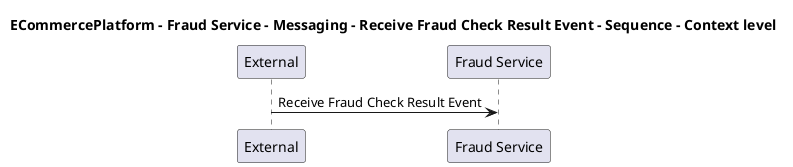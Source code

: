 @startuml

title ECommercePlatform - Fraud Service - Messaging - Receive Fraud Check Result Event - Sequence - Context level

participant "External" as C4InterFlow.SoftwareSystems.ExternalSystem
participant "Fraud Service" as ECommercePlatform.SoftwareSystems.FraudService

C4InterFlow.SoftwareSystems.ExternalSystem -> ECommercePlatform.SoftwareSystems.FraudService : Receive Fraud Check Result Event


@enduml
